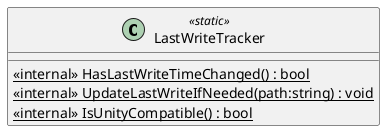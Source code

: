 @startuml
class LastWriteTracker <<static>> {
    <<internal>> {static} HasLastWriteTimeChanged() : bool
    <<internal>> {static} UpdateLastWriteIfNeeded(path:string) : void
    <<internal>> {static} IsUnityCompatible() : bool
}
@enduml
